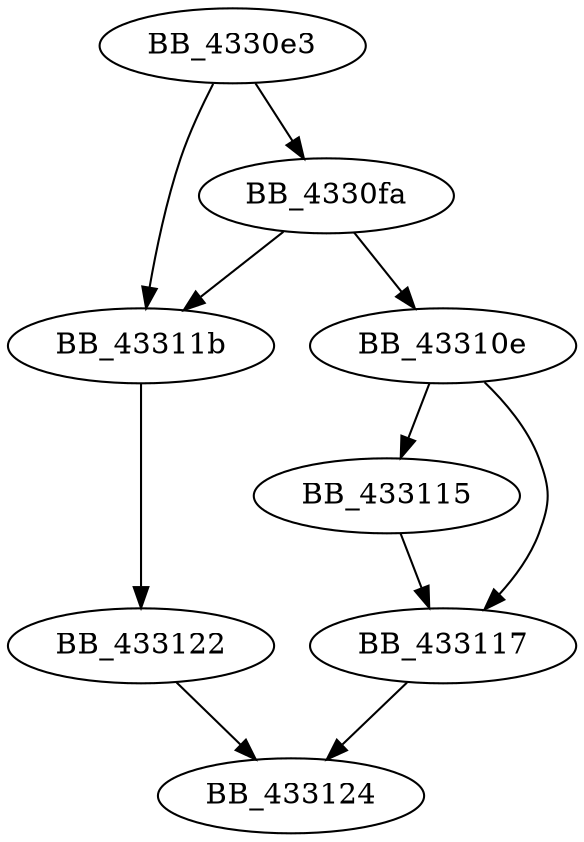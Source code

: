 DiGraph sub_4330E3{
BB_4330e3->BB_4330fa
BB_4330e3->BB_43311b
BB_4330fa->BB_43310e
BB_4330fa->BB_43311b
BB_43310e->BB_433115
BB_43310e->BB_433117
BB_433115->BB_433117
BB_433117->BB_433124
BB_43311b->BB_433122
BB_433122->BB_433124
}
